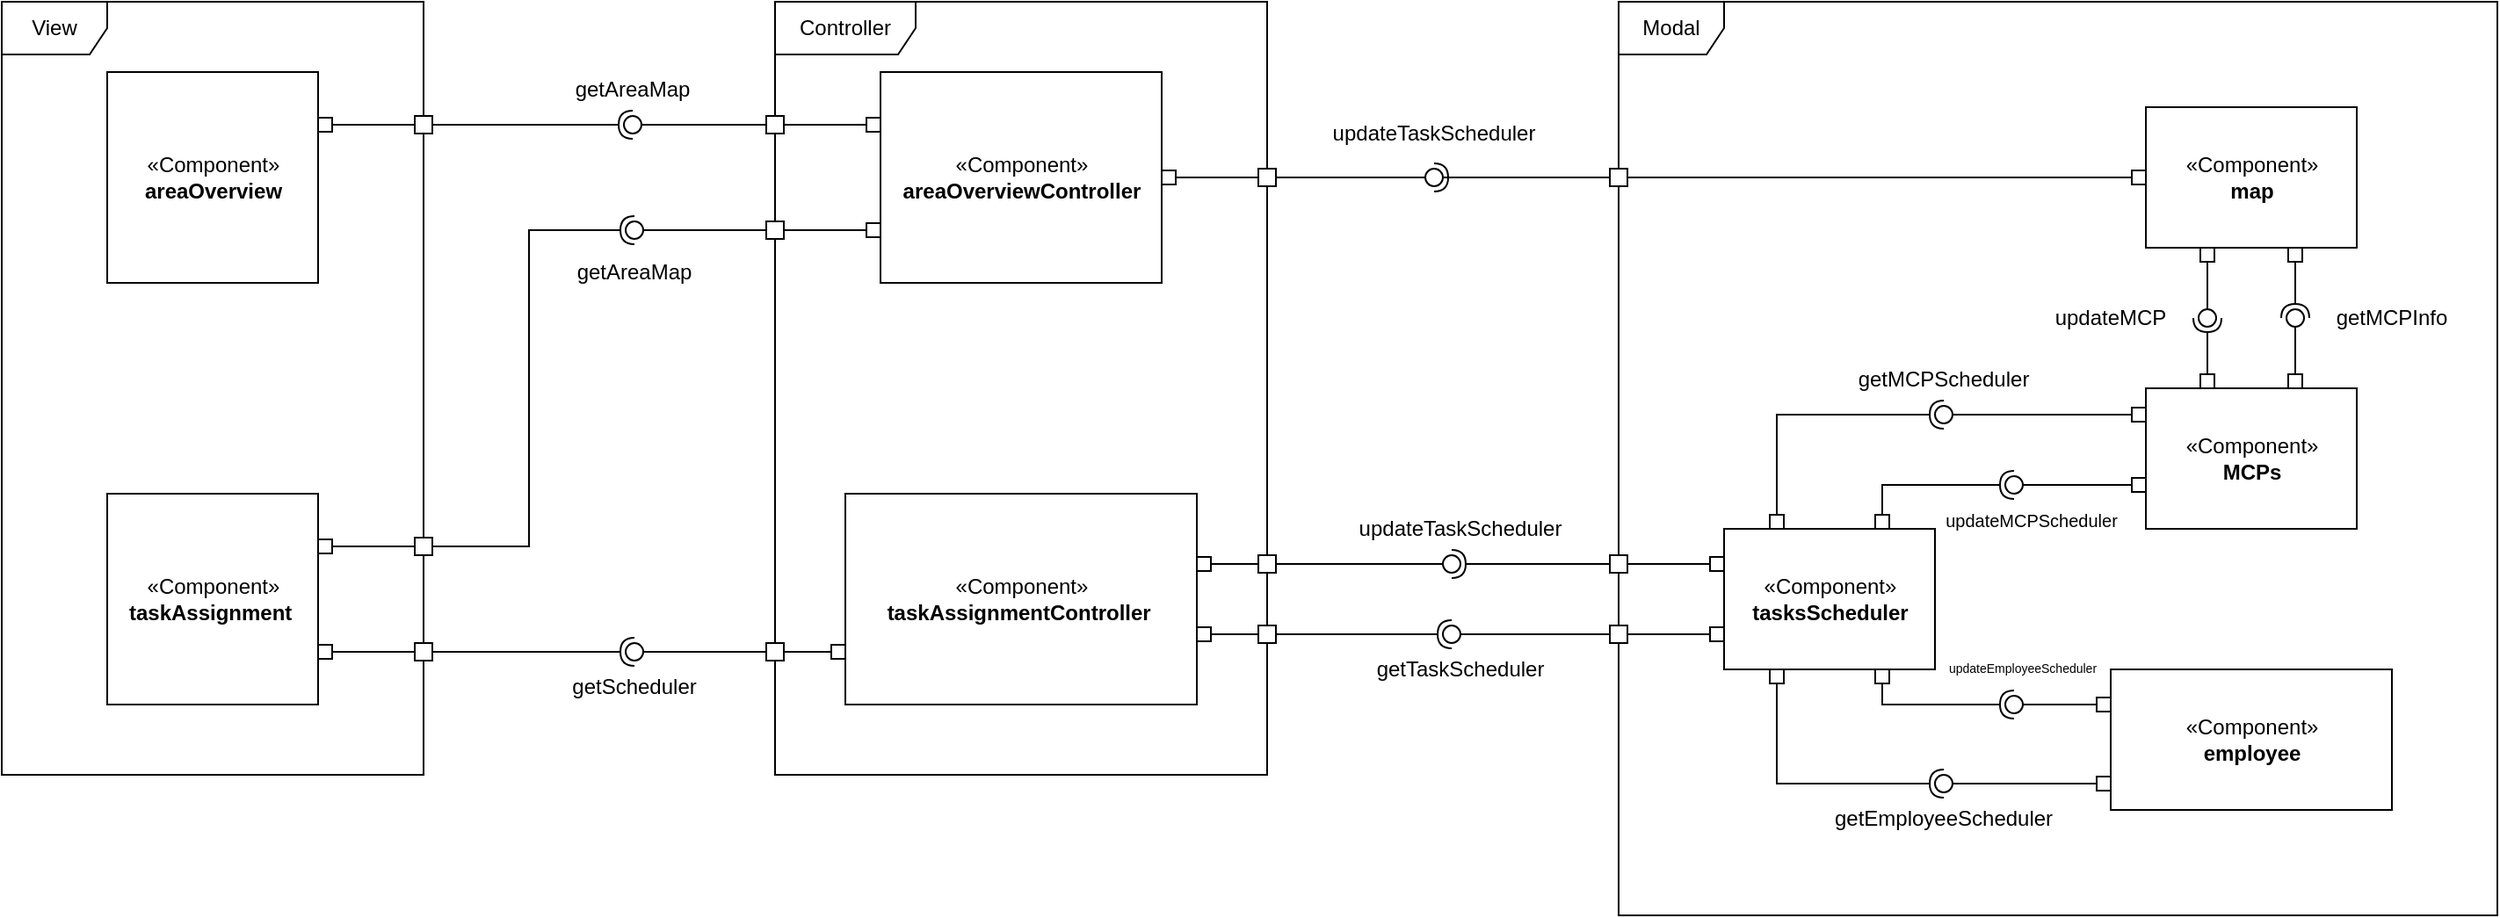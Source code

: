 <mxfile version="20.6.0" type="device"><diagram id="qr8PI2crCwPmzGmh03eD" name="Page-1"><mxGraphModel dx="1387" dy="847" grid="1" gridSize="10" guides="1" tooltips="1" connect="1" arrows="1" fold="1" page="1" pageScale="1" pageWidth="850" pageHeight="1100" math="0" shadow="0"><root><mxCell id="0"/><mxCell id="1" parent="0"/><mxCell id="CQxe6-31kNtaAbem-kEX-1" value="View" style="shape=umlFrame;whiteSpace=wrap;html=1;width=60;height=30;" vertex="1" parent="1"><mxGeometry x="20" y="580" width="240" height="440" as="geometry"/></mxCell><mxCell id="CQxe6-31kNtaAbem-kEX-2" value="Controller" style="shape=umlFrame;whiteSpace=wrap;html=1;width=80;height=30;" vertex="1" parent="1"><mxGeometry x="460" y="580" width="280" height="440" as="geometry"/></mxCell><mxCell id="CQxe6-31kNtaAbem-kEX-3" value="Modal" style="shape=umlFrame;whiteSpace=wrap;html=1;width=60;height=30;" vertex="1" parent="1"><mxGeometry x="940" y="580" width="500" height="520" as="geometry"/></mxCell><mxCell id="CQxe6-31kNtaAbem-kEX-4" value="«Component»&lt;br&gt;&lt;b&gt;map&lt;/b&gt;" style="html=1;" vertex="1" parent="1"><mxGeometry x="1240" y="640" width="120" height="80" as="geometry"/></mxCell><mxCell id="CQxe6-31kNtaAbem-kEX-5" value="«Component»&lt;br&gt;&lt;b&gt;MCPs&lt;/b&gt;" style="html=1;" vertex="1" parent="1"><mxGeometry x="1240" y="800" width="120" height="80" as="geometry"/></mxCell><mxCell id="CQxe6-31kNtaAbem-kEX-6" value="«Component»&lt;br&gt;&lt;b&gt;tasksScheduler&lt;/b&gt;" style="html=1;" vertex="1" parent="1"><mxGeometry x="1000" y="880" width="120" height="80" as="geometry"/></mxCell><mxCell id="CQxe6-31kNtaAbem-kEX-7" value="«Component»&lt;br&gt;&lt;b&gt;employee&lt;/b&gt;" style="html=1;" vertex="1" parent="1"><mxGeometry x="1220" y="960" width="160" height="80" as="geometry"/></mxCell><mxCell id="CQxe6-31kNtaAbem-kEX-8" value="«Component»&lt;br&gt;&lt;b&gt;taskAssignment&amp;nbsp;&lt;/b&gt;" style="html=1;" vertex="1" parent="1"><mxGeometry x="80" y="860" width="120" height="120" as="geometry"/></mxCell><mxCell id="CQxe6-31kNtaAbem-kEX-9" value="«Component»&lt;br&gt;&lt;b&gt;areaOverview&lt;/b&gt;" style="html=1;" vertex="1" parent="1"><mxGeometry x="80" y="620" width="120" height="120" as="geometry"/></mxCell><mxCell id="CQxe6-31kNtaAbem-kEX-12" value="«Component»&lt;br&gt;&lt;b&gt;taskAssignmentController&amp;nbsp;&lt;/b&gt;" style="html=1;" vertex="1" parent="1"><mxGeometry x="500" y="860" width="200" height="120" as="geometry"/></mxCell><mxCell id="CQxe6-31kNtaAbem-kEX-13" value="«Component»&lt;br&gt;&lt;b&gt;areaOverviewController&lt;/b&gt;" style="html=1;" vertex="1" parent="1"><mxGeometry x="520" y="620" width="160" height="120" as="geometry"/></mxCell><mxCell id="CQxe6-31kNtaAbem-kEX-20" value="" style="rounded=0;orthogonalLoop=1;jettySize=auto;html=1;endArrow=none;endFill=0;sketch=0;sourcePerimeterSpacing=0;targetPerimeterSpacing=0;startArrow=box;startFill=0;exitX=0;exitY=0.75;exitDx=0;exitDy=0;" edge="1" parent="1" target="CQxe6-31kNtaAbem-kEX-22" source="CQxe6-31kNtaAbem-kEX-13"><mxGeometry relative="1" as="geometry"><mxPoint x="450" y="701" as="sourcePoint"/><Array as="points"/></mxGeometry></mxCell><mxCell id="CQxe6-31kNtaAbem-kEX-21" value="" style="rounded=0;orthogonalLoop=1;jettySize=auto;html=1;endArrow=halfCircle;endFill=0;entryX=0.5;entryY=0.5;endSize=6;strokeWidth=1;sketch=0;startArrow=box;startFill=0;exitX=1;exitY=0.25;exitDx=0;exitDy=0;" edge="1" parent="1" target="CQxe6-31kNtaAbem-kEX-22" source="CQxe6-31kNtaAbem-kEX-8"><mxGeometry relative="1" as="geometry"><mxPoint x="305" y="905" as="sourcePoint"/><Array as="points"><mxPoint x="210" y="890"/><mxPoint x="320" y="890"/><mxPoint x="320" y="710"/></Array></mxGeometry></mxCell><mxCell id="CQxe6-31kNtaAbem-kEX-28" value="" style="rounded=0;orthogonalLoop=1;jettySize=auto;html=1;endArrow=none;endFill=0;sketch=0;sourcePerimeterSpacing=0;targetPerimeterSpacing=0;startArrow=box;startFill=0;" edge="1" parent="1" target="CQxe6-31kNtaAbem-kEX-26"><mxGeometry relative="1" as="geometry"><mxPoint x="1325" y="800" as="sourcePoint"/></mxGeometry></mxCell><mxCell id="CQxe6-31kNtaAbem-kEX-29" value="" style="rounded=0;orthogonalLoop=1;jettySize=auto;html=1;endArrow=halfCircle;endFill=0;entryX=0.5;entryY=0.5;endSize=6;strokeWidth=1;sketch=0;startArrow=box;startFill=0;" edge="1" parent="1" target="CQxe6-31kNtaAbem-kEX-26"><mxGeometry relative="1" as="geometry"><mxPoint x="1325" y="720" as="sourcePoint"/></mxGeometry></mxCell><mxCell id="CQxe6-31kNtaAbem-kEX-26" value="" style="ellipse;whiteSpace=wrap;html=1;align=center;aspect=fixed;resizable=0;points=[];outlineConnect=0;sketch=0;container=0;" vertex="1" parent="1"><mxGeometry x="1320" y="755" width="10" height="10" as="geometry"/></mxCell><mxCell id="CQxe6-31kNtaAbem-kEX-27" value="getMCPInfo" style="text;html=1;strokeColor=none;fillColor=none;align=center;verticalAlign=middle;whiteSpace=wrap;rounded=0;container=0;" vertex="1" parent="1"><mxGeometry x="1350" y="745" width="60" height="30" as="geometry"/></mxCell><mxCell id="CQxe6-31kNtaAbem-kEX-69" value="" style="rounded=0;orthogonalLoop=1;jettySize=auto;html=1;endArrow=none;endFill=0;sketch=0;sourcePerimeterSpacing=0;targetPerimeterSpacing=0;startArrow=box;startFill=0;" edge="1" parent="1" target="CQxe6-31kNtaAbem-kEX-71"><mxGeometry relative="1" as="geometry"><mxPoint x="1220.0" y="1025" as="sourcePoint"/></mxGeometry></mxCell><mxCell id="CQxe6-31kNtaAbem-kEX-70" value="" style="rounded=0;orthogonalLoop=1;jettySize=auto;html=1;endArrow=halfCircle;endFill=0;entryX=0.5;entryY=0.5;endSize=6;strokeWidth=1;sketch=0;startArrow=box;startFill=0;exitX=0.25;exitY=1;exitDx=0;exitDy=0;" edge="1" parent="1" target="CQxe6-31kNtaAbem-kEX-71" source="CQxe6-31kNtaAbem-kEX-6"><mxGeometry relative="1" as="geometry"><mxPoint x="1080" y="1010" as="sourcePoint"/><Array as="points"><mxPoint x="1030" y="1025"/></Array></mxGeometry></mxCell><mxCell id="CQxe6-31kNtaAbem-kEX-71" value="" style="ellipse;whiteSpace=wrap;html=1;align=center;aspect=fixed;resizable=0;points=[];outlineConnect=0;sketch=0;container=0;" vertex="1" parent="1"><mxGeometry x="1120" y="1020" width="10" height="10" as="geometry"/></mxCell><mxCell id="CQxe6-31kNtaAbem-kEX-72" value="getEmployeeScheduler" style="text;html=1;strokeColor=none;fillColor=none;align=center;verticalAlign=middle;whiteSpace=wrap;rounded=0;container=0;" vertex="1" parent="1"><mxGeometry x="1095" y="1030" width="60" height="30" as="geometry"/></mxCell><mxCell id="CQxe6-31kNtaAbem-kEX-79" value="" style="rounded=0;orthogonalLoop=1;jettySize=auto;html=1;endArrow=none;endFill=0;sketch=0;sourcePerimeterSpacing=0;targetPerimeterSpacing=0;startArrow=box;startFill=0;exitX=0;exitY=0.312;exitDx=0;exitDy=0;exitPerimeter=0;" edge="1" parent="1" target="CQxe6-31kNtaAbem-kEX-81"><mxGeometry relative="1" as="geometry"><mxPoint x="1240.0" y="814.96" as="sourcePoint"/></mxGeometry></mxCell><mxCell id="CQxe6-31kNtaAbem-kEX-80" value="" style="rounded=0;orthogonalLoop=1;jettySize=auto;html=1;endArrow=halfCircle;endFill=0;entryX=0.5;entryY=0.5;endSize=6;strokeWidth=1;sketch=0;startArrow=box;startFill=0;exitX=0.25;exitY=0;exitDx=0;exitDy=0;" edge="1" parent="1" target="CQxe6-31kNtaAbem-kEX-81" source="CQxe6-31kNtaAbem-kEX-6"><mxGeometry relative="1" as="geometry"><mxPoint x="910" y="695" as="sourcePoint"/><Array as="points"><mxPoint x="1030" y="815"/></Array></mxGeometry></mxCell><mxCell id="CQxe6-31kNtaAbem-kEX-81" value="" style="ellipse;whiteSpace=wrap;html=1;align=center;aspect=fixed;resizable=0;points=[];outlineConnect=0;sketch=0;container=0;" vertex="1" parent="1"><mxGeometry x="1120" y="810" width="10" height="10" as="geometry"/></mxCell><mxCell id="CQxe6-31kNtaAbem-kEX-82" value="getMCPScheduler" style="text;html=1;strokeColor=none;fillColor=none;align=center;verticalAlign=middle;whiteSpace=wrap;rounded=0;container=0;" vertex="1" parent="1"><mxGeometry x="1095" y="780" width="60" height="30" as="geometry"/></mxCell><mxCell id="CQxe6-31kNtaAbem-kEX-83" value="" style="rounded=0;orthogonalLoop=1;jettySize=auto;html=1;endArrow=none;endFill=0;sketch=0;sourcePerimeterSpacing=0;targetPerimeterSpacing=0;startArrow=box;startFill=0;exitX=0;exitY=0.75;exitDx=0;exitDy=0;" edge="1" parent="1" target="CQxe6-31kNtaAbem-kEX-85" source="CQxe6-31kNtaAbem-kEX-6"><mxGeometry relative="1" as="geometry"><mxPoint x="920" y="945" as="sourcePoint"/></mxGeometry></mxCell><mxCell id="CQxe6-31kNtaAbem-kEX-84" value="" style="rounded=0;orthogonalLoop=1;jettySize=auto;html=1;endArrow=halfCircle;endFill=0;entryX=0.5;entryY=0.5;endSize=6;strokeWidth=1;sketch=0;startArrow=box;startFill=0;" edge="1" parent="1" target="CQxe6-31kNtaAbem-kEX-85"><mxGeometry relative="1" as="geometry"><mxPoint x="700" y="940" as="sourcePoint"/></mxGeometry></mxCell><mxCell id="CQxe6-31kNtaAbem-kEX-85" value="" style="ellipse;whiteSpace=wrap;html=1;align=center;aspect=fixed;resizable=0;points=[];outlineConnect=0;sketch=0;container=0;" vertex="1" parent="1"><mxGeometry x="840" y="935" width="10" height="10" as="geometry"/></mxCell><mxCell id="CQxe6-31kNtaAbem-kEX-86" value="getTaskScheduler" style="text;html=1;strokeColor=none;fillColor=none;align=center;verticalAlign=middle;whiteSpace=wrap;rounded=0;container=0;" vertex="1" parent="1"><mxGeometry x="820" y="945" width="60" height="30" as="geometry"/></mxCell><mxCell id="CQxe6-31kNtaAbem-kEX-87" value="" style="rounded=0;orthogonalLoop=1;jettySize=auto;html=1;endArrow=none;endFill=0;sketch=0;sourcePerimeterSpacing=0;targetPerimeterSpacing=0;startArrow=box;startFill=0;" edge="1" parent="1" target="CQxe6-31kNtaAbem-kEX-89"><mxGeometry relative="1" as="geometry"><mxPoint x="700" y="900" as="sourcePoint"/></mxGeometry></mxCell><mxCell id="CQxe6-31kNtaAbem-kEX-88" value="" style="rounded=0;orthogonalLoop=1;jettySize=auto;html=1;endArrow=halfCircle;endFill=0;entryX=0.5;entryY=0.5;endSize=6;strokeWidth=1;sketch=0;startArrow=box;startFill=0;exitX=0;exitY=0.25;exitDx=0;exitDy=0;" edge="1" parent="1" target="CQxe6-31kNtaAbem-kEX-89" source="CQxe6-31kNtaAbem-kEX-6"><mxGeometry relative="1" as="geometry"><mxPoint x="920" y="895" as="sourcePoint"/></mxGeometry></mxCell><mxCell id="CQxe6-31kNtaAbem-kEX-89" value="" style="ellipse;whiteSpace=wrap;html=1;align=center;aspect=fixed;resizable=0;points=[];outlineConnect=0;sketch=0;container=0;" vertex="1" parent="1"><mxGeometry x="840" y="895" width="10" height="10" as="geometry"/></mxCell><mxCell id="CQxe6-31kNtaAbem-kEX-90" value="updateTaskScheduler" style="text;html=1;strokeColor=none;fillColor=none;align=center;verticalAlign=middle;whiteSpace=wrap;rounded=0;container=0;" vertex="1" parent="1"><mxGeometry x="820" y="865" width="60" height="30" as="geometry"/></mxCell><mxCell id="CQxe6-31kNtaAbem-kEX-91" value="" style="rounded=0;orthogonalLoop=1;jettySize=auto;html=1;endArrow=none;endFill=0;sketch=0;sourcePerimeterSpacing=0;targetPerimeterSpacing=0;startArrow=box;startFill=0;" edge="1" parent="1" target="CQxe6-31kNtaAbem-kEX-93" source="CQxe6-31kNtaAbem-kEX-4"><mxGeometry relative="1" as="geometry"><mxPoint x="1110" y="810" as="sourcePoint"/></mxGeometry></mxCell><mxCell id="CQxe6-31kNtaAbem-kEX-92" value="" style="rounded=0;orthogonalLoop=1;jettySize=auto;html=1;endArrow=halfCircle;endFill=0;entryX=0.5;entryY=0.5;endSize=6;strokeWidth=1;sketch=0;startArrow=none;startFill=0;" edge="1" parent="1" target="CQxe6-31kNtaAbem-kEX-93" source="CQxe6-31kNtaAbem-kEX-157"><mxGeometry relative="1" as="geometry"><mxPoint x="980" y="665" as="sourcePoint"/></mxGeometry></mxCell><mxCell id="CQxe6-31kNtaAbem-kEX-94" value="updateTaskScheduler" style="text;html=1;strokeColor=none;fillColor=none;align=center;verticalAlign=middle;whiteSpace=wrap;rounded=0;container=0;" vertex="1" parent="1"><mxGeometry x="805" y="640" width="60" height="30" as="geometry"/></mxCell><mxCell id="CQxe6-31kNtaAbem-kEX-95" value="" style="rounded=0;orthogonalLoop=1;jettySize=auto;html=1;endArrow=none;endFill=0;sketch=0;sourcePerimeterSpacing=0;targetPerimeterSpacing=0;startArrow=box;startFill=0;" edge="1" parent="1" target="CQxe6-31kNtaAbem-kEX-97"><mxGeometry relative="1" as="geometry"><mxPoint x="1275" y="720" as="sourcePoint"/></mxGeometry></mxCell><mxCell id="CQxe6-31kNtaAbem-kEX-96" value="" style="rounded=0;orthogonalLoop=1;jettySize=auto;html=1;endArrow=halfCircle;endFill=0;entryX=0.5;entryY=0.5;endSize=6;strokeWidth=1;sketch=0;startArrow=box;startFill=0;" edge="1" parent="1" target="CQxe6-31kNtaAbem-kEX-97"><mxGeometry relative="1" as="geometry"><mxPoint x="1275" y="800" as="sourcePoint"/></mxGeometry></mxCell><mxCell id="CQxe6-31kNtaAbem-kEX-97" value="" style="ellipse;whiteSpace=wrap;html=1;align=center;aspect=fixed;resizable=0;points=[];outlineConnect=0;sketch=0;container=0;" vertex="1" parent="1"><mxGeometry x="1270" y="755" width="10" height="10" as="geometry"/></mxCell><mxCell id="CQxe6-31kNtaAbem-kEX-98" value="updateMCP" style="text;html=1;strokeColor=none;fillColor=none;align=center;verticalAlign=middle;whiteSpace=wrap;rounded=0;container=0;" vertex="1" parent="1"><mxGeometry x="1190" y="745" width="60" height="30" as="geometry"/></mxCell><mxCell id="CQxe6-31kNtaAbem-kEX-104" value="" style="rounded=0;orthogonalLoop=1;jettySize=auto;html=1;endArrow=none;endFill=0;sketch=0;sourcePerimeterSpacing=0;targetPerimeterSpacing=0;startArrow=box;startFill=0;exitX=0;exitY=0.25;exitDx=0;exitDy=0;" edge="1" parent="1" target="CQxe6-31kNtaAbem-kEX-106" source="CQxe6-31kNtaAbem-kEX-7"><mxGeometry relative="1" as="geometry"><mxPoint x="1070.0" y="1170" as="sourcePoint"/></mxGeometry></mxCell><mxCell id="CQxe6-31kNtaAbem-kEX-105" value="" style="rounded=0;orthogonalLoop=1;jettySize=auto;html=1;endArrow=halfCircle;endFill=0;entryX=0.5;entryY=0.5;endSize=6;strokeWidth=1;sketch=0;startArrow=box;startFill=0;exitX=0.75;exitY=1;exitDx=0;exitDy=0;" edge="1" parent="1" target="CQxe6-31kNtaAbem-kEX-106" source="CQxe6-31kNtaAbem-kEX-6"><mxGeometry relative="1" as="geometry"><mxPoint x="940.0" y="1150" as="sourcePoint"/><Array as="points"><mxPoint x="1090" y="980"/></Array></mxGeometry></mxCell><mxCell id="CQxe6-31kNtaAbem-kEX-106" value="" style="ellipse;whiteSpace=wrap;html=1;align=center;aspect=fixed;resizable=0;points=[];outlineConnect=0;sketch=0;container=0;" vertex="1" parent="1"><mxGeometry x="1160" y="975" width="10" height="10" as="geometry"/></mxCell><mxCell id="CQxe6-31kNtaAbem-kEX-112" value="" style="rounded=0;orthogonalLoop=1;jettySize=auto;html=1;endArrow=none;endFill=0;sketch=0;sourcePerimeterSpacing=0;targetPerimeterSpacing=0;startArrow=box;startFill=0;exitX=0;exitY=0.312;exitDx=0;exitDy=0;exitPerimeter=0;" edge="1" parent="1" target="CQxe6-31kNtaAbem-kEX-114"><mxGeometry relative="1" as="geometry"><mxPoint x="1240.0" y="854.96" as="sourcePoint"/></mxGeometry></mxCell><mxCell id="CQxe6-31kNtaAbem-kEX-113" value="" style="rounded=0;orthogonalLoop=1;jettySize=auto;html=1;endArrow=halfCircle;endFill=0;entryX=0.5;entryY=0.5;endSize=6;strokeWidth=1;sketch=0;startArrow=box;startFill=0;exitX=0.75;exitY=0;exitDx=0;exitDy=0;" edge="1" parent="1" target="CQxe6-31kNtaAbem-kEX-114" source="CQxe6-31kNtaAbem-kEX-6"><mxGeometry relative="1" as="geometry"><mxPoint x="955.0" y="835" as="sourcePoint"/><Array as="points"><mxPoint x="1090" y="855"/></Array></mxGeometry></mxCell><mxCell id="CQxe6-31kNtaAbem-kEX-114" value="" style="ellipse;whiteSpace=wrap;html=1;align=center;aspect=fixed;resizable=0;points=[];outlineConnect=0;sketch=0;container=0;" vertex="1" parent="1"><mxGeometry x="1160" y="850" width="10" height="10" as="geometry"/></mxCell><mxCell id="CQxe6-31kNtaAbem-kEX-115" value="updateMCPScheduler" style="text;html=1;strokeColor=none;fillColor=none;align=center;verticalAlign=middle;whiteSpace=wrap;rounded=0;container=0;fontSize=10;" vertex="1" parent="1"><mxGeometry x="1145" y="860" width="60" height="30" as="geometry"/></mxCell><mxCell id="CQxe6-31kNtaAbem-kEX-116" value="updateEmployeeScheduler&lt;br style=&quot;font-size: 7px;&quot;&gt;" style="text;html=1;strokeColor=none;fillColor=none;align=center;verticalAlign=middle;whiteSpace=wrap;rounded=0;container=0;fontSize=7;" vertex="1" parent="1"><mxGeometry x="1140" y="945" width="60" height="30" as="geometry"/></mxCell><mxCell id="CQxe6-31kNtaAbem-kEX-120" value="getScheduler" style="text;html=1;strokeColor=none;fillColor=none;align=center;verticalAlign=middle;whiteSpace=wrap;rounded=0;" vertex="1" parent="1"><mxGeometry x="350" y="955" width="60" height="30" as="geometry"/></mxCell><mxCell id="CQxe6-31kNtaAbem-kEX-119" value="" style="ellipse;whiteSpace=wrap;html=1;align=center;aspect=fixed;resizable=0;points=[];outlineConnect=0;sketch=0;" vertex="1" parent="1"><mxGeometry x="375" y="945" width="10" height="10" as="geometry"/></mxCell><mxCell id="CQxe6-31kNtaAbem-kEX-121" value="" style="rounded=0;orthogonalLoop=1;jettySize=auto;html=1;endArrow=none;endFill=0;sketch=0;sourcePerimeterSpacing=0;targetPerimeterSpacing=0;startArrow=box;startFill=0;exitX=0;exitY=0.75;exitDx=0;exitDy=0;" edge="1" parent="1" target="CQxe6-31kNtaAbem-kEX-119" source="CQxe6-31kNtaAbem-kEX-12"><mxGeometry relative="1" as="geometry"><mxPoint x="460" y="950" as="sourcePoint"/></mxGeometry></mxCell><mxCell id="CQxe6-31kNtaAbem-kEX-122" value="" style="rounded=0;orthogonalLoop=1;jettySize=auto;html=1;endArrow=halfCircle;endFill=0;entryX=0.5;entryY=0.5;endSize=6;strokeWidth=1;sketch=0;startArrow=box;startFill=0;exitX=1;exitY=0.75;exitDx=0;exitDy=0;" edge="1" parent="1" target="CQxe6-31kNtaAbem-kEX-119" source="CQxe6-31kNtaAbem-kEX-8"><mxGeometry relative="1" as="geometry"><mxPoint x="305" y="940" as="sourcePoint"/></mxGeometry></mxCell><mxCell id="CQxe6-31kNtaAbem-kEX-123" value="" style="group" vertex="1" connectable="0" parent="1"><mxGeometry x="349" y="615" width="60" height="40" as="geometry"/></mxCell><mxCell id="CQxe6-31kNtaAbem-kEX-124" value="" style="ellipse;whiteSpace=wrap;html=1;align=center;aspect=fixed;resizable=0;points=[];outlineConnect=0;sketch=0;" vertex="1" parent="CQxe6-31kNtaAbem-kEX-123"><mxGeometry x="25" y="30" width="10" height="10" as="geometry"/></mxCell><mxCell id="CQxe6-31kNtaAbem-kEX-125" value="getAreaMap" style="text;html=1;strokeColor=none;fillColor=none;align=center;verticalAlign=middle;whiteSpace=wrap;rounded=0;" vertex="1" parent="CQxe6-31kNtaAbem-kEX-123"><mxGeometry width="60" height="30" as="geometry"/></mxCell><mxCell id="CQxe6-31kNtaAbem-kEX-126" value="" style="rounded=0;orthogonalLoop=1;jettySize=auto;html=1;endArrow=none;endFill=0;sketch=0;sourcePerimeterSpacing=0;targetPerimeterSpacing=0;startArrow=box;startFill=0;exitX=0;exitY=0.25;exitDx=0;exitDy=0;" edge="1" parent="1" target="CQxe6-31kNtaAbem-kEX-124" source="CQxe6-31kNtaAbem-kEX-13"><mxGeometry relative="1" as="geometry"><mxPoint x="480" y="663" as="sourcePoint"/></mxGeometry></mxCell><mxCell id="CQxe6-31kNtaAbem-kEX-127" value="" style="rounded=0;orthogonalLoop=1;jettySize=auto;html=1;endArrow=halfCircle;endFill=0;entryX=0.5;entryY=0.5;endSize=6;strokeWidth=1;sketch=0;startArrow=box;startFill=0;exitX=1;exitY=0.25;exitDx=0;exitDy=0;" edge="1" parent="1" target="CQxe6-31kNtaAbem-kEX-124" source="CQxe6-31kNtaAbem-kEX-9"><mxGeometry relative="1" as="geometry"><mxPoint x="200" y="659" as="sourcePoint"/></mxGeometry></mxCell><mxCell id="CQxe6-31kNtaAbem-kEX-23" value="getAreaMap" style="text;html=1;strokeColor=none;fillColor=none;align=center;verticalAlign=middle;whiteSpace=wrap;rounded=0;" vertex="1" parent="1"><mxGeometry x="350" y="711" width="60" height="45" as="geometry"/></mxCell><mxCell id="CQxe6-31kNtaAbem-kEX-22" value="" style="ellipse;whiteSpace=wrap;html=1;align=center;aspect=fixed;resizable=0;points=[];outlineConnect=0;sketch=0;" vertex="1" parent="1"><mxGeometry x="375" y="705" width="10" height="10" as="geometry"/></mxCell><mxCell id="CQxe6-31kNtaAbem-kEX-133" value="" style="rounded=0;whiteSpace=wrap;html=1;shadow=0;sketch=0;strokeWidth=1;fontSize=7;fillStyle=solid;" vertex="1" parent="1"><mxGeometry x="255" y="645" width="10" height="10" as="geometry"/></mxCell><mxCell id="CQxe6-31kNtaAbem-kEX-140" value="" style="rounded=0;whiteSpace=wrap;html=1;shadow=0;sketch=0;strokeWidth=1;fontSize=7;fillStyle=solid;" vertex="1" parent="1"><mxGeometry x="255" y="885" width="10" height="10" as="geometry"/></mxCell><mxCell id="CQxe6-31kNtaAbem-kEX-145" value="" style="rounded=0;whiteSpace=wrap;html=1;shadow=0;sketch=0;strokeWidth=1;fontSize=7;fillStyle=solid;" vertex="1" parent="1"><mxGeometry x="255" y="945" width="10" height="10" as="geometry"/></mxCell><mxCell id="CQxe6-31kNtaAbem-kEX-146" value="" style="rounded=0;whiteSpace=wrap;html=1;shadow=0;sketch=0;strokeWidth=1;fontSize=7;fillStyle=solid;" vertex="1" parent="1"><mxGeometry x="455" y="945" width="10" height="10" as="geometry"/></mxCell><mxCell id="CQxe6-31kNtaAbem-kEX-150" value="" style="rounded=0;whiteSpace=wrap;html=1;shadow=0;sketch=0;strokeWidth=1;fontSize=7;fillStyle=solid;" vertex="1" parent="1"><mxGeometry x="735" y="895" width="10" height="10" as="geometry"/></mxCell><mxCell id="CQxe6-31kNtaAbem-kEX-151" value="" style="rounded=0;whiteSpace=wrap;html=1;shadow=0;sketch=0;strokeWidth=1;fontSize=7;fillStyle=solid;" vertex="1" parent="1"><mxGeometry x="735" y="935" width="10" height="10" as="geometry"/></mxCell><mxCell id="CQxe6-31kNtaAbem-kEX-152" value="" style="rounded=0;whiteSpace=wrap;html=1;shadow=0;sketch=0;strokeWidth=1;fontSize=7;fillStyle=solid;" vertex="1" parent="1"><mxGeometry x="935" y="935" width="10" height="10" as="geometry"/></mxCell><mxCell id="CQxe6-31kNtaAbem-kEX-154" value="" style="rounded=0;whiteSpace=wrap;html=1;shadow=0;sketch=0;strokeWidth=1;fontSize=7;fillStyle=solid;" vertex="1" parent="1"><mxGeometry x="935" y="895" width="10" height="10" as="geometry"/></mxCell><mxCell id="CQxe6-31kNtaAbem-kEX-158" value="" style="rounded=0;orthogonalLoop=1;jettySize=auto;html=1;endArrow=none;endFill=0;entryX=0.5;entryY=0.5;endSize=6;strokeWidth=1;sketch=0;startArrow=none;startFill=0;" edge="1" parent="1" target="CQxe6-31kNtaAbem-kEX-157"><mxGeometry relative="1" as="geometry"><mxPoint x="840" y="680" as="sourcePoint"/><mxPoint x="1045" y="680" as="targetPoint"/></mxGeometry></mxCell><mxCell id="CQxe6-31kNtaAbem-kEX-157" value="" style="rounded=0;whiteSpace=wrap;html=1;shadow=0;sketch=0;strokeWidth=1;fontSize=7;fillStyle=solid;" vertex="1" parent="1"><mxGeometry x="935" y="675" width="10" height="10" as="geometry"/></mxCell><mxCell id="CQxe6-31kNtaAbem-kEX-93" value="" style="ellipse;whiteSpace=wrap;html=1;align=center;aspect=fixed;resizable=0;points=[];outlineConnect=0;sketch=0;container=0;" vertex="1" parent="1"><mxGeometry x="830" y="675" width="10" height="10" as="geometry"/></mxCell><mxCell id="CQxe6-31kNtaAbem-kEX-161" value="" style="rounded=0;orthogonalLoop=1;jettySize=auto;html=1;endArrow=none;endFill=0;endSize=6;strokeWidth=1;sketch=0;startArrow=box;startFill=0;" edge="1" parent="1" source="CQxe6-31kNtaAbem-kEX-13"><mxGeometry relative="1" as="geometry"><mxPoint x="680" y="680" as="sourcePoint"/><mxPoint x="830" y="680" as="targetPoint"/></mxGeometry></mxCell><mxCell id="CQxe6-31kNtaAbem-kEX-149" value="" style="rounded=0;whiteSpace=wrap;html=1;shadow=0;sketch=0;strokeWidth=1;fontSize=7;fillStyle=solid;" vertex="1" parent="1"><mxGeometry x="735" y="675" width="10" height="10" as="geometry"/></mxCell><mxCell id="CQxe6-31kNtaAbem-kEX-162" value="" style="rounded=0;whiteSpace=wrap;html=1;shadow=0;sketch=0;strokeWidth=1;fontSize=7;fillStyle=solid;" vertex="1" parent="1"><mxGeometry x="455" y="645" width="10" height="10" as="geometry"/></mxCell><mxCell id="CQxe6-31kNtaAbem-kEX-164" value="" style="rounded=0;whiteSpace=wrap;html=1;shadow=0;sketch=0;strokeWidth=1;fontSize=7;fillStyle=solid;" vertex="1" parent="1"><mxGeometry x="455" y="705" width="10" height="10" as="geometry"/></mxCell></root></mxGraphModel></diagram></mxfile>
